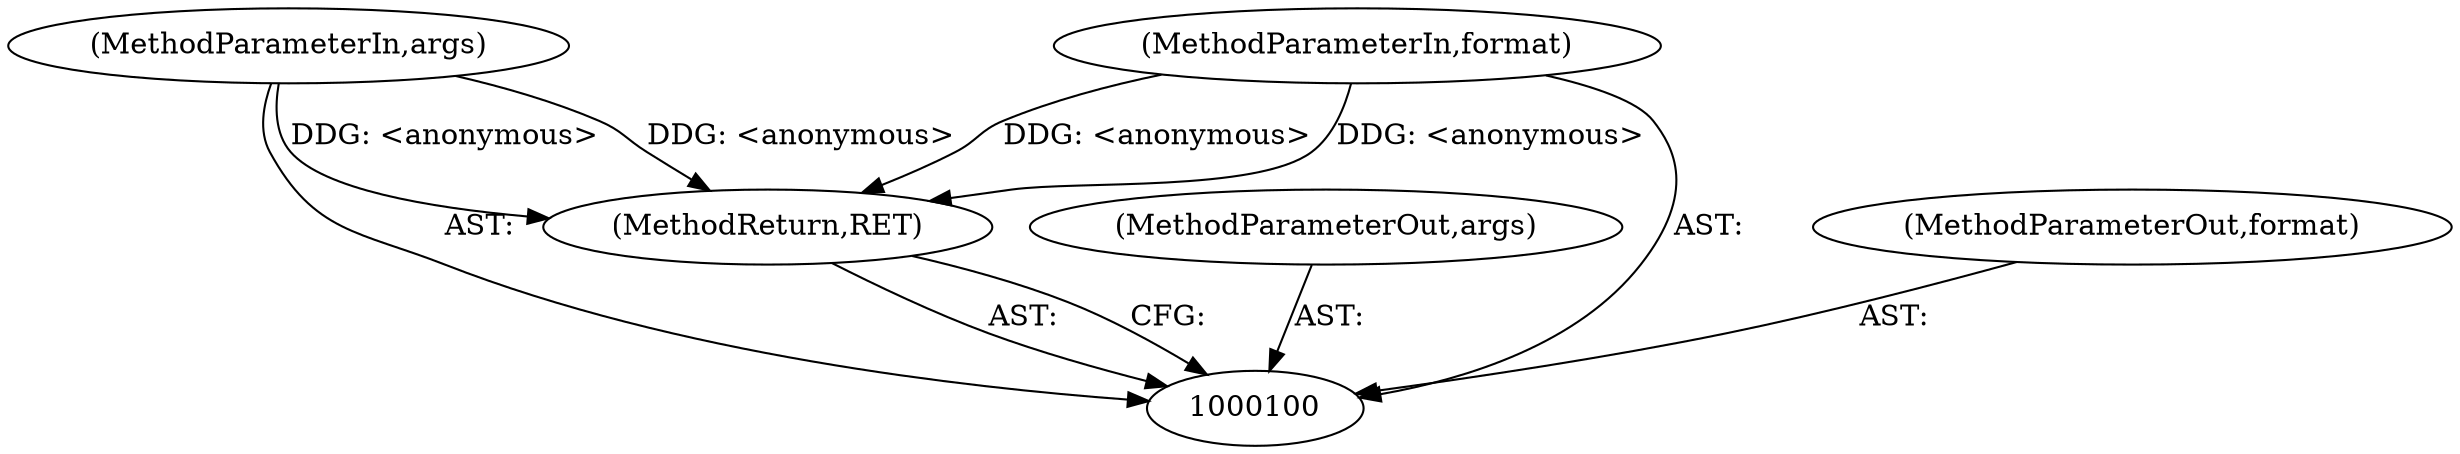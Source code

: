 digraph "0_savannah_863d31ae775d56b785dc5b0105b6d251515d81d5" {
"1000101" [label="(MethodParameterIn,args)"];
"1000126" [label="(MethodParameterOut,args)"];
"1000104" [label="(MethodReturn,RET)"];
"1000102" [label="(MethodParameterIn,format)"];
"1000127" [label="(MethodParameterOut,format)"];
"1000101" -> "1000100"  [label="AST: "];
"1000101" -> "1000104"  [label="DDG: <anonymous>"];
"1000126" -> "1000100"  [label="AST: "];
"1000104" -> "1000100"  [label="AST: "];
"1000104" -> "1000100"  [label="CFG: "];
"1000102" -> "1000104"  [label="DDG: <anonymous>"];
"1000101" -> "1000104"  [label="DDG: <anonymous>"];
"1000102" -> "1000100"  [label="AST: "];
"1000102" -> "1000104"  [label="DDG: <anonymous>"];
"1000127" -> "1000100"  [label="AST: "];
}
